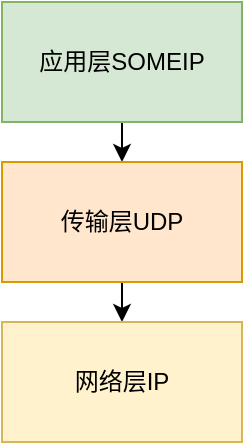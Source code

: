 <mxfile version="22.0.5" type="github">
  <diagram name="第 1 页" id="t0qDNlcdImVrv7-gOnrP">
    <mxGraphModel dx="1034" dy="600" grid="1" gridSize="10" guides="1" tooltips="1" connect="1" arrows="1" fold="1" page="1" pageScale="1" pageWidth="827" pageHeight="1169" math="0" shadow="0">
      <root>
        <mxCell id="0" />
        <mxCell id="1" parent="0" />
        <mxCell id="RQant5lzru7LfX8wORix-4" style="edgeStyle=orthogonalEdgeStyle;rounded=0;orthogonalLoop=1;jettySize=auto;html=1;exitX=0.5;exitY=1;exitDx=0;exitDy=0;entryX=0.5;entryY=0;entryDx=0;entryDy=0;" edge="1" parent="1" source="RQant5lzru7LfX8wORix-1" target="RQant5lzru7LfX8wORix-2">
          <mxGeometry relative="1" as="geometry" />
        </mxCell>
        <mxCell id="RQant5lzru7LfX8wORix-1" value="应用层SOMEIP" style="rounded=0;whiteSpace=wrap;html=1;fillColor=#d5e8d4;strokeColor=#82b366;" vertex="1" parent="1">
          <mxGeometry x="200" y="160" width="120" height="60" as="geometry" />
        </mxCell>
        <mxCell id="RQant5lzru7LfX8wORix-5" style="edgeStyle=orthogonalEdgeStyle;rounded=0;orthogonalLoop=1;jettySize=auto;html=1;exitX=0.5;exitY=1;exitDx=0;exitDy=0;entryX=0.5;entryY=0;entryDx=0;entryDy=0;" edge="1" parent="1" source="RQant5lzru7LfX8wORix-2" target="RQant5lzru7LfX8wORix-3">
          <mxGeometry relative="1" as="geometry" />
        </mxCell>
        <mxCell id="RQant5lzru7LfX8wORix-2" value="传输层UDP" style="rounded=0;whiteSpace=wrap;html=1;fillColor=#ffe6cc;strokeColor=#d79b00;" vertex="1" parent="1">
          <mxGeometry x="200" y="240" width="120" height="60" as="geometry" />
        </mxCell>
        <mxCell id="RQant5lzru7LfX8wORix-3" value="网络层IP" style="rounded=0;whiteSpace=wrap;html=1;fillColor=#fff2cc;strokeColor=#d6b656;" vertex="1" parent="1">
          <mxGeometry x="200" y="320" width="120" height="60" as="geometry" />
        </mxCell>
      </root>
    </mxGraphModel>
  </diagram>
</mxfile>
